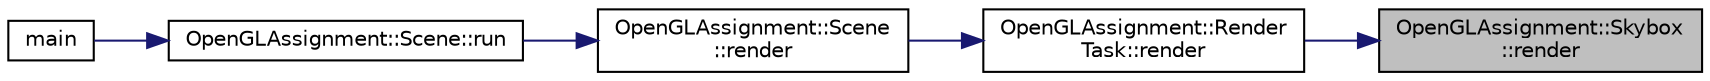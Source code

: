 digraph "OpenGLAssignment::Skybox::render"
{
 // LATEX_PDF_SIZE
  edge [fontname="Helvetica",fontsize="10",labelfontname="Helvetica",labelfontsize="10"];
  node [fontname="Helvetica",fontsize="10",shape=record];
  rankdir="RL";
  Node1 [label="OpenGLAssignment::Skybox\l::render",height=0.2,width=0.4,color="black", fillcolor="grey75", style="filled", fontcolor="black",tooltip="Render the skybox."];
  Node1 -> Node2 [dir="back",color="midnightblue",fontsize="10",style="solid",fontname="Helvetica"];
  Node2 [label="OpenGLAssignment::Render\lTask::render",height=0.2,width=0.4,color="black", fillcolor="white", style="filled",URL="$class_open_g_l_assignment_1_1_render_task.html#aae3febb180c4733187137cc8179f2824",tooltip="Render the scene."];
  Node2 -> Node3 [dir="back",color="midnightblue",fontsize="10",style="solid",fontname="Helvetica"];
  Node3 [label="OpenGLAssignment::Scene\l::render",height=0.2,width=0.4,color="black", fillcolor="white", style="filled",URL="$class_open_g_l_assignment_1_1_scene.html#af743cc56f5ea7486e4a6bbe5f8622932",tooltip="Render the scene."];
  Node3 -> Node4 [dir="back",color="midnightblue",fontsize="10",style="solid",fontname="Helvetica"];
  Node4 [label="OpenGLAssignment::Scene::run",height=0.2,width=0.4,color="black", fillcolor="white", style="filled",URL="$class_open_g_l_assignment_1_1_scene.html#a1c61c5bc598a3dd828f9457cf294b1bb",tooltip="Scene loop."];
  Node4 -> Node5 [dir="back",color="midnightblue",fontsize="10",style="solid",fontname="Helvetica"];
  Node5 [label="main",height=0.2,width=0.4,color="black", fillcolor="white", style="filled",URL="$main_8cpp.html#ae66f6b31b5ad750f1fe042a706a4e3d4",tooltip=" "];
}
